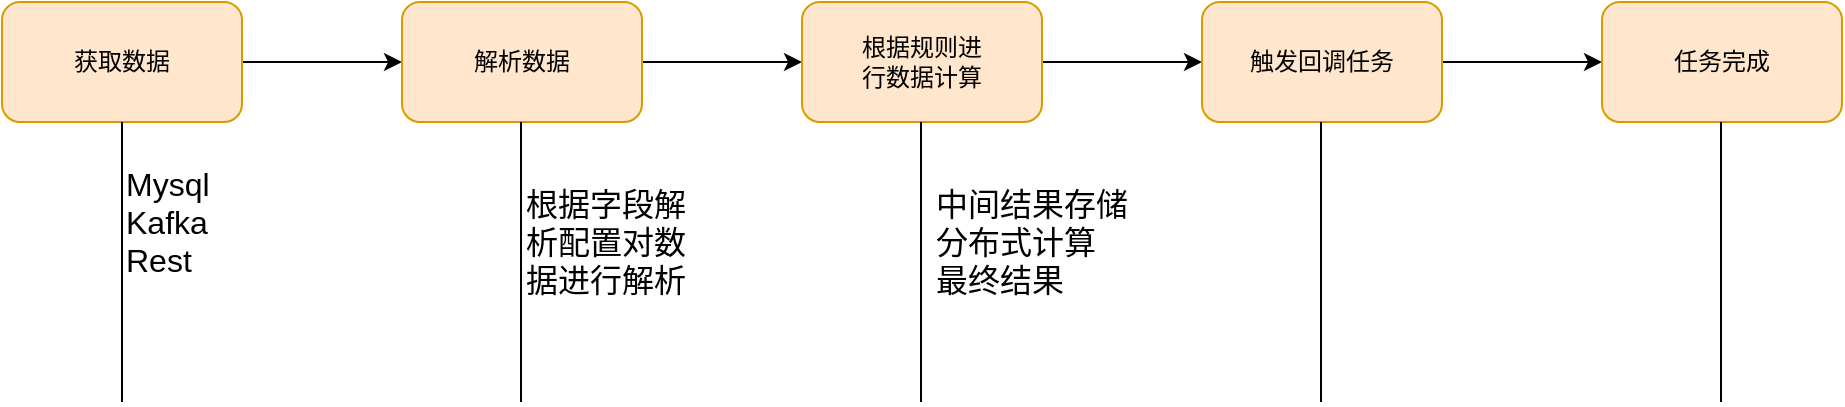 <mxfile version="13.7.3" type="device" pages="3"><diagram id="eT0Q_hUaPrfMd1qK-8K1" name="计算流程"><mxGraphModel dx="1086" dy="806" grid="1" gridSize="10" guides="1" tooltips="1" connect="1" arrows="1" fold="1" page="1" pageScale="1" pageWidth="827" pageHeight="1169" math="0" shadow="0"><root><mxCell id="0"/><mxCell id="1" parent="0"/><mxCell id="LvZHrI8kQ6af7ix60yvt-7" style="edgeStyle=orthogonalEdgeStyle;rounded=0;orthogonalLoop=1;jettySize=auto;html=1;exitX=1;exitY=0.5;exitDx=0;exitDy=0;entryX=0;entryY=0.5;entryDx=0;entryDy=0;" parent="1" source="LvZHrI8kQ6af7ix60yvt-2" target="LvZHrI8kQ6af7ix60yvt-3" edge="1"><mxGeometry relative="1" as="geometry"/></mxCell><mxCell id="LvZHrI8kQ6af7ix60yvt-2" value="获取数据" style="rounded=1;whiteSpace=wrap;html=1;fillColor=#ffe6cc;strokeColor=#d79b00;" parent="1" vertex="1"><mxGeometry x="80" y="240" width="120" height="60" as="geometry"/></mxCell><mxCell id="LvZHrI8kQ6af7ix60yvt-8" style="edgeStyle=orthogonalEdgeStyle;rounded=0;orthogonalLoop=1;jettySize=auto;html=1;exitX=1;exitY=0.5;exitDx=0;exitDy=0;entryX=0;entryY=0.5;entryDx=0;entryDy=0;" parent="1" source="LvZHrI8kQ6af7ix60yvt-3" target="LvZHrI8kQ6af7ix60yvt-4" edge="1"><mxGeometry relative="1" as="geometry"/></mxCell><mxCell id="LvZHrI8kQ6af7ix60yvt-3" value="解析数据" style="rounded=1;whiteSpace=wrap;html=1;fillColor=#ffe6cc;strokeColor=#d79b00;" parent="1" vertex="1"><mxGeometry x="280" y="240" width="120" height="60" as="geometry"/></mxCell><mxCell id="LvZHrI8kQ6af7ix60yvt-9" style="edgeStyle=orthogonalEdgeStyle;rounded=0;orthogonalLoop=1;jettySize=auto;html=1;exitX=1;exitY=0.5;exitDx=0;exitDy=0;entryX=0;entryY=0.5;entryDx=0;entryDy=0;" parent="1" source="LvZHrI8kQ6af7ix60yvt-4" target="LvZHrI8kQ6af7ix60yvt-5" edge="1"><mxGeometry relative="1" as="geometry"/></mxCell><mxCell id="LvZHrI8kQ6af7ix60yvt-4" value="根据规则进&lt;br&gt;行数据计算" style="rounded=1;whiteSpace=wrap;html=1;fillColor=#ffe6cc;strokeColor=#d79b00;" parent="1" vertex="1"><mxGeometry x="480" y="240" width="120" height="60" as="geometry"/></mxCell><mxCell id="LvZHrI8kQ6af7ix60yvt-10" style="edgeStyle=orthogonalEdgeStyle;rounded=0;orthogonalLoop=1;jettySize=auto;html=1;exitX=1;exitY=0.5;exitDx=0;exitDy=0;" parent="1" source="LvZHrI8kQ6af7ix60yvt-5" target="LvZHrI8kQ6af7ix60yvt-6" edge="1"><mxGeometry relative="1" as="geometry"/></mxCell><mxCell id="LvZHrI8kQ6af7ix60yvt-5" value="触发回调任务" style="rounded=1;whiteSpace=wrap;html=1;fillColor=#ffe6cc;strokeColor=#d79b00;" parent="1" vertex="1"><mxGeometry x="680" y="240" width="120" height="60" as="geometry"/></mxCell><mxCell id="LvZHrI8kQ6af7ix60yvt-6" value="任务完成" style="rounded=1;whiteSpace=wrap;html=1;fillColor=#ffe6cc;strokeColor=#d79b00;" parent="1" vertex="1"><mxGeometry x="880" y="240" width="120" height="60" as="geometry"/></mxCell><mxCell id="LvZHrI8kQ6af7ix60yvt-11" value="" style="endArrow=none;html=1;entryX=0.5;entryY=1;entryDx=0;entryDy=0;" parent="1" target="LvZHrI8kQ6af7ix60yvt-2" edge="1"><mxGeometry width="50" height="50" relative="1" as="geometry"><mxPoint x="140" y="440" as="sourcePoint"/><mxPoint x="140" y="330" as="targetPoint"/></mxGeometry></mxCell><mxCell id="LvZHrI8kQ6af7ix60yvt-12" value="" style="endArrow=none;html=1;entryX=0.5;entryY=1;entryDx=0;entryDy=0;" parent="1" edge="1"><mxGeometry width="50" height="50" relative="1" as="geometry"><mxPoint x="339.5" y="440" as="sourcePoint"/><mxPoint x="339.5" y="300" as="targetPoint"/></mxGeometry></mxCell><mxCell id="LvZHrI8kQ6af7ix60yvt-13" value="" style="endArrow=none;html=1;entryX=0.5;entryY=1;entryDx=0;entryDy=0;" parent="1" edge="1"><mxGeometry width="50" height="50" relative="1" as="geometry"><mxPoint x="539.5" y="440" as="sourcePoint"/><mxPoint x="539.5" y="300" as="targetPoint"/></mxGeometry></mxCell><mxCell id="LvZHrI8kQ6af7ix60yvt-14" value="" style="endArrow=none;html=1;entryX=0.5;entryY=1;entryDx=0;entryDy=0;" parent="1" edge="1"><mxGeometry width="50" height="50" relative="1" as="geometry"><mxPoint x="939.5" y="440" as="sourcePoint"/><mxPoint x="939.5" y="300" as="targetPoint"/></mxGeometry></mxCell><mxCell id="LvZHrI8kQ6af7ix60yvt-15" value="" style="endArrow=none;html=1;entryX=0.5;entryY=1;entryDx=0;entryDy=0;" parent="1" edge="1"><mxGeometry width="50" height="50" relative="1" as="geometry"><mxPoint x="739.5" y="440" as="sourcePoint"/><mxPoint x="739.5" y="300" as="targetPoint"/></mxGeometry></mxCell><mxCell id="LvZHrI8kQ6af7ix60yvt-16" value="&lt;font style=&quot;font-size: 16px&quot;&gt;Mysql&lt;br&gt;Kafka&lt;br&gt;Rest&lt;/font&gt;" style="text;html=1;strokeColor=none;fillColor=none;align=left;verticalAlign=middle;whiteSpace=wrap;rounded=0;" parent="1" vertex="1"><mxGeometry x="140" y="310" width="70" height="80" as="geometry"/></mxCell><mxCell id="LvZHrI8kQ6af7ix60yvt-17" value="&lt;span style=&quot;font-size: 16px&quot;&gt;根据字段解析配置对数据进行解析&lt;/span&gt;" style="text;html=1;strokeColor=none;fillColor=none;align=left;verticalAlign=middle;whiteSpace=wrap;rounded=0;" parent="1" vertex="1"><mxGeometry x="340" y="320" width="90" height="80" as="geometry"/></mxCell><mxCell id="LvZHrI8kQ6af7ix60yvt-18" value="&lt;div style=&quot;text-align: left&quot;&gt;&lt;span style=&quot;font-size: 16px&quot;&gt;中间结果存储&lt;/span&gt;&lt;/div&gt;&lt;span style=&quot;font-size: 16px&quot;&gt;&lt;div style=&quot;text-align: left&quot;&gt;&lt;span&gt;分布式计算&lt;/span&gt;&lt;/div&gt;&lt;div style=&quot;text-align: left&quot;&gt;&lt;span&gt;最终结果&lt;/span&gt;&lt;/div&gt;&lt;/span&gt;" style="text;html=1;strokeColor=none;fillColor=none;align=center;verticalAlign=middle;whiteSpace=wrap;rounded=0;" parent="1" vertex="1"><mxGeometry x="540" y="320" width="110" height="80" as="geometry"/></mxCell></root></mxGraphModel></diagram><diagram id="n3GgQJm0NSAW1wRPloX0" name="部署架构"><mxGraphModel dx="1086" dy="806" grid="1" gridSize="10" guides="1" tooltips="1" connect="1" arrows="1" fold="1" page="1" pageScale="1" pageWidth="827" pageHeight="1169" math="0" shadow="0"><root><mxCell id="si8EoGbfcwkByC5em-pY-0"/><mxCell id="si8EoGbfcwkByC5em-pY-1" parent="si8EoGbfcwkByC5em-pY-0"/><mxCell id="9YzM7kSqqADGOp_Enz1u-4" style="rounded=0;orthogonalLoop=1;jettySize=auto;html=1;exitX=0;exitY=0.5;exitDx=0;exitDy=0;entryX=0.5;entryY=1;entryDx=0;entryDy=0;" edge="1" parent="si8EoGbfcwkByC5em-pY-1" source="si8EoGbfcwkByC5em-pY-2" target="9YzM7kSqqADGOp_Enz1u-2"><mxGeometry relative="1" as="geometry"/></mxCell><mxCell id="9YzM7kSqqADGOp_Enz1u-5" style="rounded=0;orthogonalLoop=1;jettySize=auto;html=1;exitX=1;exitY=0.5;exitDx=0;exitDy=0;entryX=0.5;entryY=1;entryDx=0;entryDy=0;" edge="1" parent="si8EoGbfcwkByC5em-pY-1" source="si8EoGbfcwkByC5em-pY-2" target="9YzM7kSqqADGOp_Enz1u-3"><mxGeometry relative="1" as="geometry"/></mxCell><mxCell id="si8EoGbfcwkByC5em-pY-2" value="&lt;font style=&quot;font-size: 16px&quot;&gt;Master&lt;/font&gt;" style="rounded=0;whiteSpace=wrap;html=1;fillColor=#ffe6cc;strokeColor=#d79b00;" parent="si8EoGbfcwkByC5em-pY-1" vertex="1"><mxGeometry x="430" y="380" width="160" height="60" as="geometry"/></mxCell><mxCell id="si8EoGbfcwkByC5em-pY-6" style="edgeStyle=orthogonalEdgeStyle;rounded=0;orthogonalLoop=1;jettySize=auto;html=1;exitX=0.5;exitY=0;exitDx=0;exitDy=0;entryX=0.5;entryY=1;entryDx=0;entryDy=0;" parent="si8EoGbfcwkByC5em-pY-1" source="si8EoGbfcwkByC5em-pY-3" target="si8EoGbfcwkByC5em-pY-2" edge="1"><mxGeometry relative="1" as="geometry"/></mxCell><mxCell id="si8EoGbfcwkByC5em-pY-3" value="&lt;font style=&quot;font-size: 16px&quot;&gt;Executor&lt;/font&gt;" style="rounded=0;whiteSpace=wrap;html=1;fillColor=#dae8fc;strokeColor=#6c8ebf;" parent="si8EoGbfcwkByC5em-pY-1" vertex="1"><mxGeometry x="230" y="520" width="160" height="80" as="geometry"/></mxCell><mxCell id="si8EoGbfcwkByC5em-pY-7" style="edgeStyle=orthogonalEdgeStyle;rounded=0;orthogonalLoop=1;jettySize=auto;html=1;exitX=0.5;exitY=0;exitDx=0;exitDy=0;entryX=0.5;entryY=1;entryDx=0;entryDy=0;" parent="si8EoGbfcwkByC5em-pY-1" source="si8EoGbfcwkByC5em-pY-4" target="si8EoGbfcwkByC5em-pY-2" edge="1"><mxGeometry relative="1" as="geometry"/></mxCell><mxCell id="si8EoGbfcwkByC5em-pY-4" value="&lt;font style=&quot;font-size: 16px&quot;&gt;Executor&lt;/font&gt;" style="rounded=0;whiteSpace=wrap;html=1;fillColor=#dae8fc;strokeColor=#6c8ebf;" parent="si8EoGbfcwkByC5em-pY-1" vertex="1"><mxGeometry x="430" y="520" width="160" height="80" as="geometry"/></mxCell><mxCell id="si8EoGbfcwkByC5em-pY-8" style="edgeStyle=orthogonalEdgeStyle;rounded=0;orthogonalLoop=1;jettySize=auto;html=1;exitX=0.5;exitY=0;exitDx=0;exitDy=0;entryX=0.5;entryY=1;entryDx=0;entryDy=0;" parent="si8EoGbfcwkByC5em-pY-1" source="si8EoGbfcwkByC5em-pY-5" target="si8EoGbfcwkByC5em-pY-2" edge="1"><mxGeometry relative="1" as="geometry"/></mxCell><mxCell id="si8EoGbfcwkByC5em-pY-5" value="&lt;font style=&quot;font-size: 16px&quot;&gt;Executor&lt;/font&gt;" style="rounded=0;whiteSpace=wrap;html=1;fillColor=#dae8fc;strokeColor=#6c8ebf;" parent="si8EoGbfcwkByC5em-pY-1" vertex="1"><mxGeometry x="630" y="520" width="160" height="80" as="geometry"/></mxCell><mxCell id="si8EoGbfcwkByC5em-pY-9" value="&lt;font style=&quot;font-size: 16px&quot;&gt;Executor 管理&lt;br&gt;任务分配与调度&lt;br&gt;规则配置&lt;/font&gt;" style="text;html=1;strokeColor=none;fillColor=none;align=left;verticalAlign=middle;whiteSpace=wrap;rounded=0;" parent="si8EoGbfcwkByC5em-pY-1" vertex="1"><mxGeometry x="600" y="360" width="166" height="80" as="geometry"/></mxCell><mxCell id="si8EoGbfcwkByC5em-pY-11" value="&lt;span style=&quot;font-size: 16px&quot;&gt;数据解析&lt;br&gt;规则计算&lt;br&gt;数据存储&lt;br&gt;回调任务执行&lt;br&gt;&lt;br&gt;&lt;/span&gt;" style="text;html=1;strokeColor=none;fillColor=none;align=left;verticalAlign=middle;whiteSpace=wrap;rounded=0;" parent="si8EoGbfcwkByC5em-pY-1" vertex="1"><mxGeometry x="230" y="610" width="170" height="100" as="geometry"/></mxCell><mxCell id="anL_Um_m-nWFrW3eOocf-0" value="&lt;span style=&quot;font-size: 16px&quot;&gt;数据解析&lt;br&gt;规则计算&lt;br&gt;数据存储&lt;br&gt;回调任务执行&lt;br&gt;&lt;br&gt;&lt;/span&gt;" style="text;html=1;strokeColor=none;fillColor=none;align=left;verticalAlign=middle;whiteSpace=wrap;rounded=0;" parent="si8EoGbfcwkByC5em-pY-1" vertex="1"><mxGeometry x="430" y="610" width="170" height="100" as="geometry"/></mxCell><mxCell id="anL_Um_m-nWFrW3eOocf-1" value="&lt;span style=&quot;font-size: 16px&quot;&gt;数据解析&lt;br&gt;规则计算&lt;br&gt;数据存储&lt;br&gt;回调任务执行&lt;br&gt;&lt;br&gt;&lt;/span&gt;" style="text;html=1;strokeColor=none;fillColor=none;align=left;verticalAlign=middle;whiteSpace=wrap;rounded=0;" parent="si8EoGbfcwkByC5em-pY-1" vertex="1"><mxGeometry x="630" y="610" width="170" height="100" as="geometry"/></mxCell><mxCell id="anL_Um_m-nWFrW3eOocf-2" value="心跳机制&lt;br&gt;任务执行完成后上报 master&lt;br&gt;任务分配" style="text;html=1;strokeColor=none;fillColor=none;align=left;verticalAlign=middle;whiteSpace=wrap;rounded=0;" parent="si8EoGbfcwkByC5em-pY-1" vertex="1"><mxGeometry x="710" y="440" width="210" height="70" as="geometry"/></mxCell><mxCell id="9YzM7kSqqADGOp_Enz1u-6" style="edgeStyle=orthogonalEdgeStyle;rounded=0;orthogonalLoop=1;jettySize=auto;html=1;exitX=1;exitY=0.5;exitDx=0;exitDy=0;" edge="1" parent="si8EoGbfcwkByC5em-pY-1" source="9YzM7kSqqADGOp_Enz1u-2" target="9YzM7kSqqADGOp_Enz1u-3"><mxGeometry relative="1" as="geometry"/></mxCell><mxCell id="9YzM7kSqqADGOp_Enz1u-2" value="&lt;font style=&quot;font-size: 16px&quot;&gt;Master&lt;/font&gt;" style="rounded=0;whiteSpace=wrap;html=1;fillColor=#ffe6cc;strokeColor=#d79b00;" vertex="1" parent="si8EoGbfcwkByC5em-pY-1"><mxGeometry x="280" y="280" width="160" height="60" as="geometry"/></mxCell><mxCell id="9YzM7kSqqADGOp_Enz1u-3" value="&lt;font style=&quot;font-size: 16px&quot;&gt;Master&lt;/font&gt;" style="rounded=0;whiteSpace=wrap;html=1;fillColor=#ffe6cc;strokeColor=#d79b00;" vertex="1" parent="si8EoGbfcwkByC5em-pY-1"><mxGeometry x="580" y="280" width="160" height="60" as="geometry"/></mxCell><mxCell id="9YzM7kSqqADGOp_Enz1u-9" value="Raft 算法" style="text;html=1;strokeColor=none;fillColor=none;align=center;verticalAlign=middle;whiteSpace=wrap;rounded=0;" vertex="1" parent="si8EoGbfcwkByC5em-pY-1"><mxGeometry x="440" y="340" width="110" height="20" as="geometry"/></mxCell></root></mxGraphModel></diagram><diagram id="ASGHNMiIezaGNCWtJFvM" name="数据计算模型"><mxGraphModel dx="1086" dy="806" grid="1" gridSize="10" guides="1" tooltips="1" connect="1" arrows="1" fold="1" page="1" pageScale="1" pageWidth="827" pageHeight="1169" math="0" shadow="0"><root><mxCell id="pOxalyA61v0wXlxoJTzm-0"/><mxCell id="pOxalyA61v0wXlxoJTzm-1" parent="pOxalyA61v0wXlxoJTzm-0"/><mxCell id="LGrhrUaZfniSfCQN7bBn-0" value="输入数据 JSON" style="rounded=1;whiteSpace=wrap;html=1;" vertex="1" parent="pOxalyA61v0wXlxoJTzm-1"><mxGeometry x="240" y="260" width="120" height="60" as="geometry"/></mxCell><mxCell id="LGrhrUaZfniSfCQN7bBn-1" value="Kafka: Pull" style="rounded=1;whiteSpace=wrap;html=1;" vertex="1" parent="pOxalyA61v0wXlxoJTzm-1"><mxGeometry x="400" y="220" width="120" height="60" as="geometry"/></mxCell><mxCell id="LGrhrUaZfniSfCQN7bBn-2" value="Rest: Push" style="rounded=1;whiteSpace=wrap;html=1;" vertex="1" parent="pOxalyA61v0wXlxoJTzm-1"><mxGeometry x="400" y="280" width="120" height="60" as="geometry"/></mxCell><mxCell id="LGrhrUaZfniSfCQN7bBn-7" value="" style="shape=flexArrow;endArrow=classic;html=1;" edge="1" parent="pOxalyA61v0wXlxoJTzm-1"><mxGeometry width="50" height="50" relative="1" as="geometry"><mxPoint x="299.5" y="400" as="sourcePoint"/><mxPoint x="299.5" y="460" as="targetPoint"/></mxGeometry></mxCell><mxCell id="LGrhrUaZfniSfCQN7bBn-8" value="JSON 解析规则&lt;br&gt;a.b.c[].d" style="rounded=1;whiteSpace=wrap;html=1;" vertex="1" parent="pOxalyA61v0wXlxoJTzm-1"><mxGeometry x="120" y="400" width="120" height="60" as="geometry"/></mxCell><mxCell id="LGrhrUaZfniSfCQN7bBn-9" value="输出数据" style="rounded=1;whiteSpace=wrap;html=1;" vertex="1" parent="pOxalyA61v0wXlxoJTzm-1"><mxGeometry x="240" y="520" width="120" height="60" as="geometry"/></mxCell><mxCell id="LGrhrUaZfniSfCQN7bBn-10" value="输出数据类型&lt;br&gt;int, long, double, String, object&lt;br&gt;array[int], array[long], array[double], array[String]&lt;br&gt;array[object]" style="rounded=1;whiteSpace=wrap;html=1;" vertex="1" parent="pOxalyA61v0wXlxoJTzm-1"><mxGeometry x="440" y="520" width="310" height="70" as="geometry"/></mxCell><mxCell id="LGrhrUaZfniSfCQN7bBn-11" value="" style="shape=flexArrow;endArrow=classic;html=1;" edge="1" parent="pOxalyA61v0wXlxoJTzm-1"><mxGeometry width="50" height="50" relative="1" as="geometry"><mxPoint x="299.5" y="640" as="sourcePoint"/><mxPoint x="299.5" y="700" as="targetPoint"/></mxGeometry></mxCell><mxCell id="LGrhrUaZfniSfCQN7bBn-12" value="计算结果" style="rounded=1;whiteSpace=wrap;html=1;" vertex="1" parent="pOxalyA61v0wXlxoJTzm-1"><mxGeometry x="240" y="760" width="120" height="60" as="geometry"/></mxCell><mxCell id="LGrhrUaZfniSfCQN7bBn-13" value="规则: 计算函数 + 数据" style="rounded=1;whiteSpace=wrap;html=1;" vertex="1" parent="pOxalyA61v0wXlxoJTzm-1"><mxGeometry x="120" y="640" width="120" height="60" as="geometry"/></mxCell><mxCell id="LGrhrUaZfniSfCQN7bBn-14" value="输出数据类型&lt;br&gt;int, long, double, String, object&lt;br&gt;array[int], array[long], array[double], array[String]&lt;br&gt;array[object]" style="rounded=1;whiteSpace=wrap;html=1;" vertex="1" parent="pOxalyA61v0wXlxoJTzm-1"><mxGeometry x="440" y="760" width="310" height="70" as="geometry"/></mxCell><mxCell id="LGrhrUaZfniSfCQN7bBn-15" value="&lt;h1&gt;问题&lt;/h1&gt;&lt;div&gt;1. 数据如何与 JSON 解析规则进行绑定&lt;/div&gt;&lt;div&gt;2. 数据如何与 规则进行绑定&lt;/div&gt;&lt;div&gt;3. 如何标识数据, JSON 解析规则, 规则, 及它们之间的关系&lt;/div&gt;" style="text;html=1;strokeColor=none;fillColor=none;spacing=5;spacingTop=-20;whiteSpace=wrap;overflow=hidden;rounded=0;" vertex="1" parent="pOxalyA61v0wXlxoJTzm-1"><mxGeometry x="50" y="870" width="350" height="120" as="geometry"/></mxCell><mxCell id="LGrhrUaZfniSfCQN7bBn-16" value="" style="shape=flexArrow;endArrow=classic;html=1;" edge="1" parent="pOxalyA61v0wXlxoJTzm-1"><mxGeometry width="50" height="50" relative="1" as="geometry"><mxPoint x="170" y="610" as="sourcePoint"/><mxPoint x="220" y="560" as="targetPoint"/></mxGeometry></mxCell></root></mxGraphModel></diagram></mxfile>